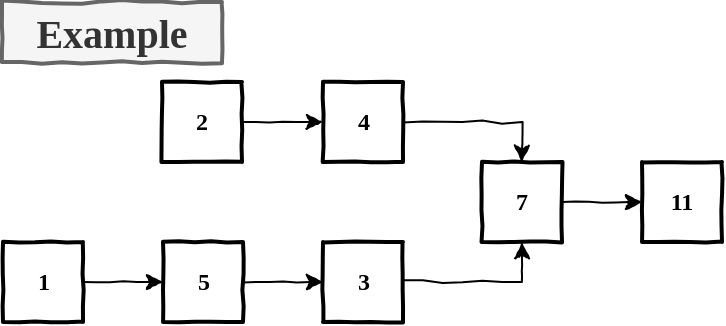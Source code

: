 <mxfile version="12.0.2" type="github" pages="1"><diagram id="TlBRamEUwDprSDDlpEkz" name="Page-1"><mxGraphModel dx="541" dy="353" grid="1" gridSize="10" guides="1" tooltips="1" connect="1" arrows="1" fold="1" page="1" pageScale="1" pageWidth="850" pageHeight="1100" math="0" shadow="0"><root><mxCell id="0"/><mxCell id="1" parent="0"/><mxCell id="vBo4cyFFEOklg2UAthiS-1" value="" style="edgeStyle=orthogonalEdgeStyle;rounded=0;orthogonalLoop=1;jettySize=auto;html=1;comic=1;" edge="1" parent="1" source="vBo4cyFFEOklg2UAthiS-2" target="vBo4cyFFEOklg2UAthiS-4"><mxGeometry relative="1" as="geometry"/></mxCell><mxCell id="vBo4cyFFEOklg2UAthiS-2" value="2" style="html=1;whiteSpace=wrap;comic=1;strokeWidth=2;fontFamily=Comic Sans MS;fontStyle=1;" vertex="1" parent="1"><mxGeometry x="120" y="80" width="40" height="40" as="geometry"/></mxCell><mxCell id="vBo4cyFFEOklg2UAthiS-14" style="edgeStyle=orthogonalEdgeStyle;rounded=0;orthogonalLoop=1;jettySize=auto;html=1;exitX=1;exitY=0.5;exitDx=0;exitDy=0;entryX=0.5;entryY=0;entryDx=0;entryDy=0;comic=1;" edge="1" parent="1" source="vBo4cyFFEOklg2UAthiS-4" target="vBo4cyFFEOklg2UAthiS-5"><mxGeometry relative="1" as="geometry"/></mxCell><mxCell id="vBo4cyFFEOklg2UAthiS-4" value="4" style="html=1;whiteSpace=wrap;comic=1;strokeWidth=2;fontFamily=Comic Sans MS;fontStyle=1;" vertex="1" parent="1"><mxGeometry x="200.5" y="80" width="40" height="40" as="geometry"/></mxCell><mxCell id="vBo4cyFFEOklg2UAthiS-17" style="edgeStyle=orthogonalEdgeStyle;rounded=0;comic=1;orthogonalLoop=1;jettySize=auto;html=1;exitX=1;exitY=0.5;exitDx=0;exitDy=0;entryX=0;entryY=0.5;entryDx=0;entryDy=0;" edge="1" parent="1" source="vBo4cyFFEOklg2UAthiS-5" target="vBo4cyFFEOklg2UAthiS-16"><mxGeometry relative="1" as="geometry"/></mxCell><mxCell id="vBo4cyFFEOklg2UAthiS-5" value="7" style="html=1;whiteSpace=wrap;comic=1;strokeWidth=2;fontFamily=Comic Sans MS;fontStyle=1;" vertex="1" parent="1"><mxGeometry x="280" y="120" width="40" height="40" as="geometry"/></mxCell><mxCell id="vBo4cyFFEOklg2UAthiS-6" value="&lt;font style=&quot;font-size: 20px&quot;&gt;Example&lt;/font&gt;" style="html=1;whiteSpace=wrap;comic=1;strokeWidth=2;fontFamily=Comic Sans MS;fontStyle=1;fillColor=#f5f5f5;strokeColor=#666666;fontColor=#333333;" vertex="1" parent="1"><mxGeometry x="40" y="40" width="110" height="30" as="geometry"/></mxCell><mxCell id="vBo4cyFFEOklg2UAthiS-7" value="" style="edgeStyle=orthogonalEdgeStyle;rounded=0;orthogonalLoop=1;jettySize=auto;html=1;comic=1;" edge="1" source="vBo4cyFFEOklg2UAthiS-8" target="vBo4cyFFEOklg2UAthiS-10" parent="1"><mxGeometry relative="1" as="geometry"/></mxCell><mxCell id="vBo4cyFFEOklg2UAthiS-8" value="1" style="html=1;whiteSpace=wrap;comic=1;strokeWidth=2;fontFamily=Comic Sans MS;fontStyle=1;" vertex="1" parent="1"><mxGeometry x="40.5" y="160" width="40" height="40" as="geometry"/></mxCell><mxCell id="vBo4cyFFEOklg2UAthiS-9" style="edgeStyle=orthogonalEdgeStyle;rounded=0;comic=1;orthogonalLoop=1;jettySize=auto;html=1;exitX=1;exitY=0.5;exitDx=0;exitDy=0;entryX=0;entryY=0.5;entryDx=0;entryDy=0;labelBackgroundColor=none;fontFamily=Comic Sans MS;fontSize=10;fontColor=#000000;" edge="1" source="vBo4cyFFEOklg2UAthiS-10" target="vBo4cyFFEOklg2UAthiS-11" parent="1"><mxGeometry relative="1" as="geometry"/></mxCell><mxCell id="vBo4cyFFEOklg2UAthiS-10" value="5" style="html=1;whiteSpace=wrap;comic=1;strokeWidth=2;fontFamily=Comic Sans MS;fontStyle=1;" vertex="1" parent="1"><mxGeometry x="120.5" y="160" width="40" height="40" as="geometry"/></mxCell><mxCell id="vBo4cyFFEOklg2UAthiS-13" style="edgeStyle=orthogonalEdgeStyle;rounded=0;orthogonalLoop=1;jettySize=auto;html=1;exitX=1;exitY=0.5;exitDx=0;exitDy=0;entryX=0.5;entryY=1;entryDx=0;entryDy=0;comic=1;" edge="1" parent="1" source="vBo4cyFFEOklg2UAthiS-11" target="vBo4cyFFEOklg2UAthiS-5"><mxGeometry relative="1" as="geometry"/></mxCell><mxCell id="vBo4cyFFEOklg2UAthiS-11" value="3" style="html=1;whiteSpace=wrap;comic=1;strokeWidth=2;fontFamily=Comic Sans MS;fontStyle=1;" vertex="1" parent="1"><mxGeometry x="200.5" y="160" width="40" height="40" as="geometry"/></mxCell><mxCell id="vBo4cyFFEOklg2UAthiS-16" value="11" style="html=1;whiteSpace=wrap;comic=1;strokeWidth=2;fontFamily=Comic Sans MS;fontStyle=1;" vertex="1" parent="1"><mxGeometry x="360" y="120" width="40" height="40" as="geometry"/></mxCell></root></mxGraphModel></diagram></mxfile>